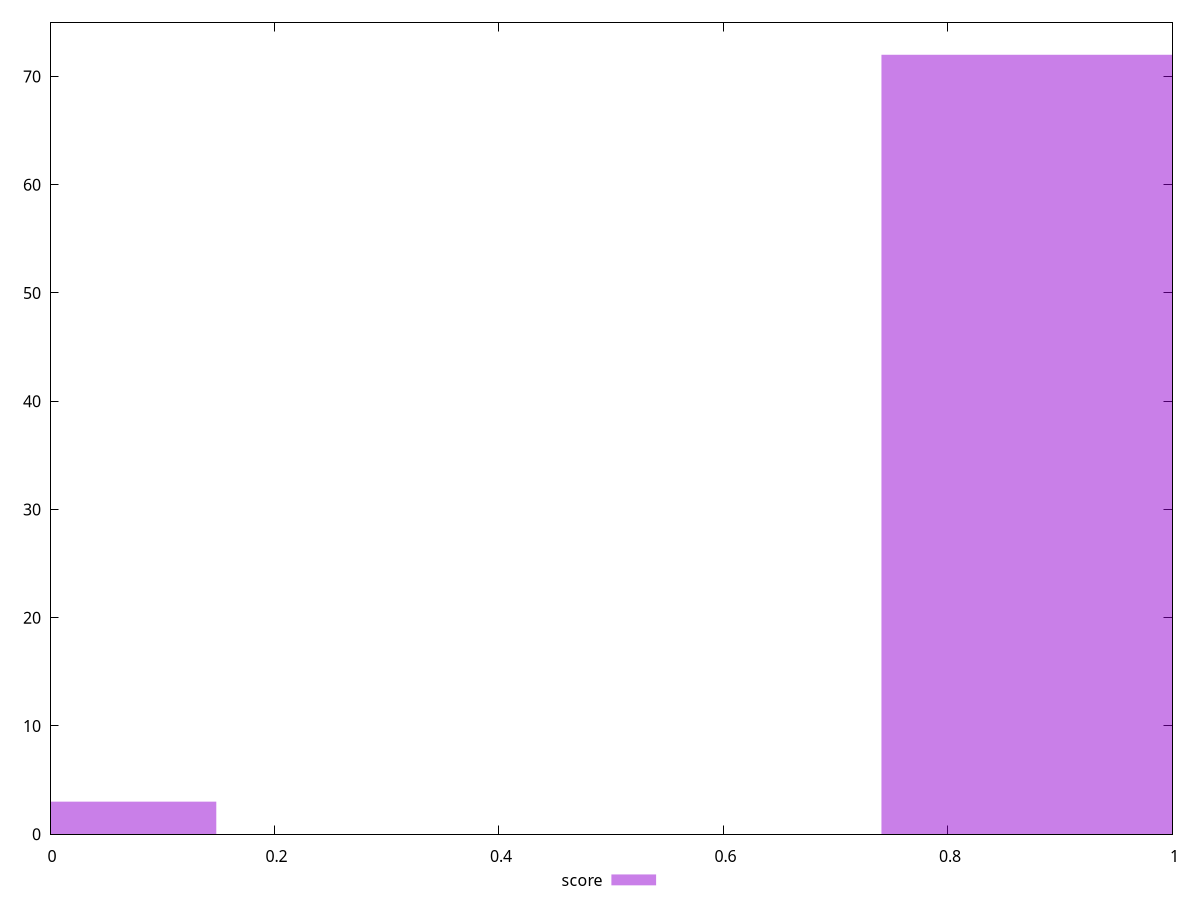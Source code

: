 reset

$score <<EOF
0 3
0.8888589804517018 72
EOF

set key outside below
set boxwidth 0.29628632681723394
set xrange [0:1]
set yrange [0:75]
set trange [0:75]
set style fill transparent solid 0.5 noborder
set terminal svg size 640, 490 enhanced background rgb 'white'
set output "report/report_00029_2021-02-24T13-36-40.390Z/third-party-summary/samples/card/score/histogram.svg"

plot $score title "score" with boxes

reset
